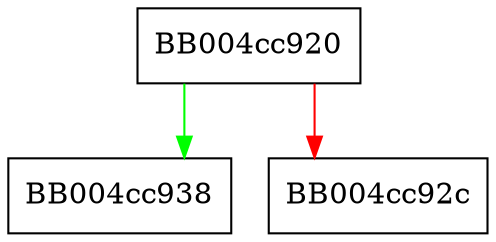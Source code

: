 digraph tls_get_compression {
  node [shape="box"];
  graph [splines=ortho];
  BB004cc920 -> BB004cc938 [color="green"];
  BB004cc920 -> BB004cc92c [color="red"];
}